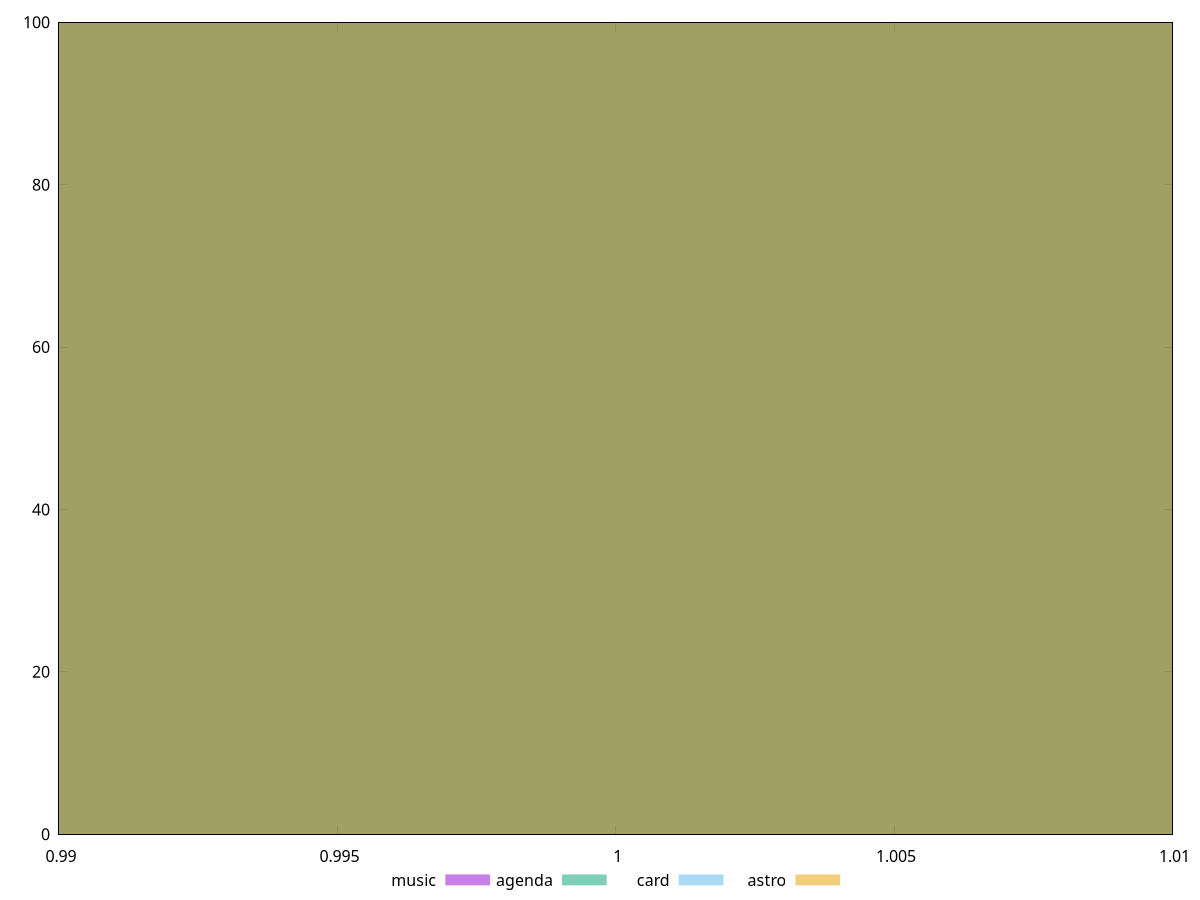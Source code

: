 reset

$music <<EOF
1 100
EOF

$agenda <<EOF
1 100
EOF

$card <<EOF
1 100
EOF

$astro <<EOF
1 100
EOF

set key outside below
set boxwidth 0.1
set xrange [0.99:1.01]
set yrange [0:100]
set trange [0:100]
set style fill transparent solid 0.5 noborder
set terminal svg size 640, 520 enhanced background rgb 'white'
set output "reports/report_00032_2021-02-25T10-28-15.087Z/total-byte-weight/comparison/histogram/all_score.svg"

plot $music title "music" with boxes, \
     $agenda title "agenda" with boxes, \
     $card title "card" with boxes, \
     $astro title "astro" with boxes

reset
